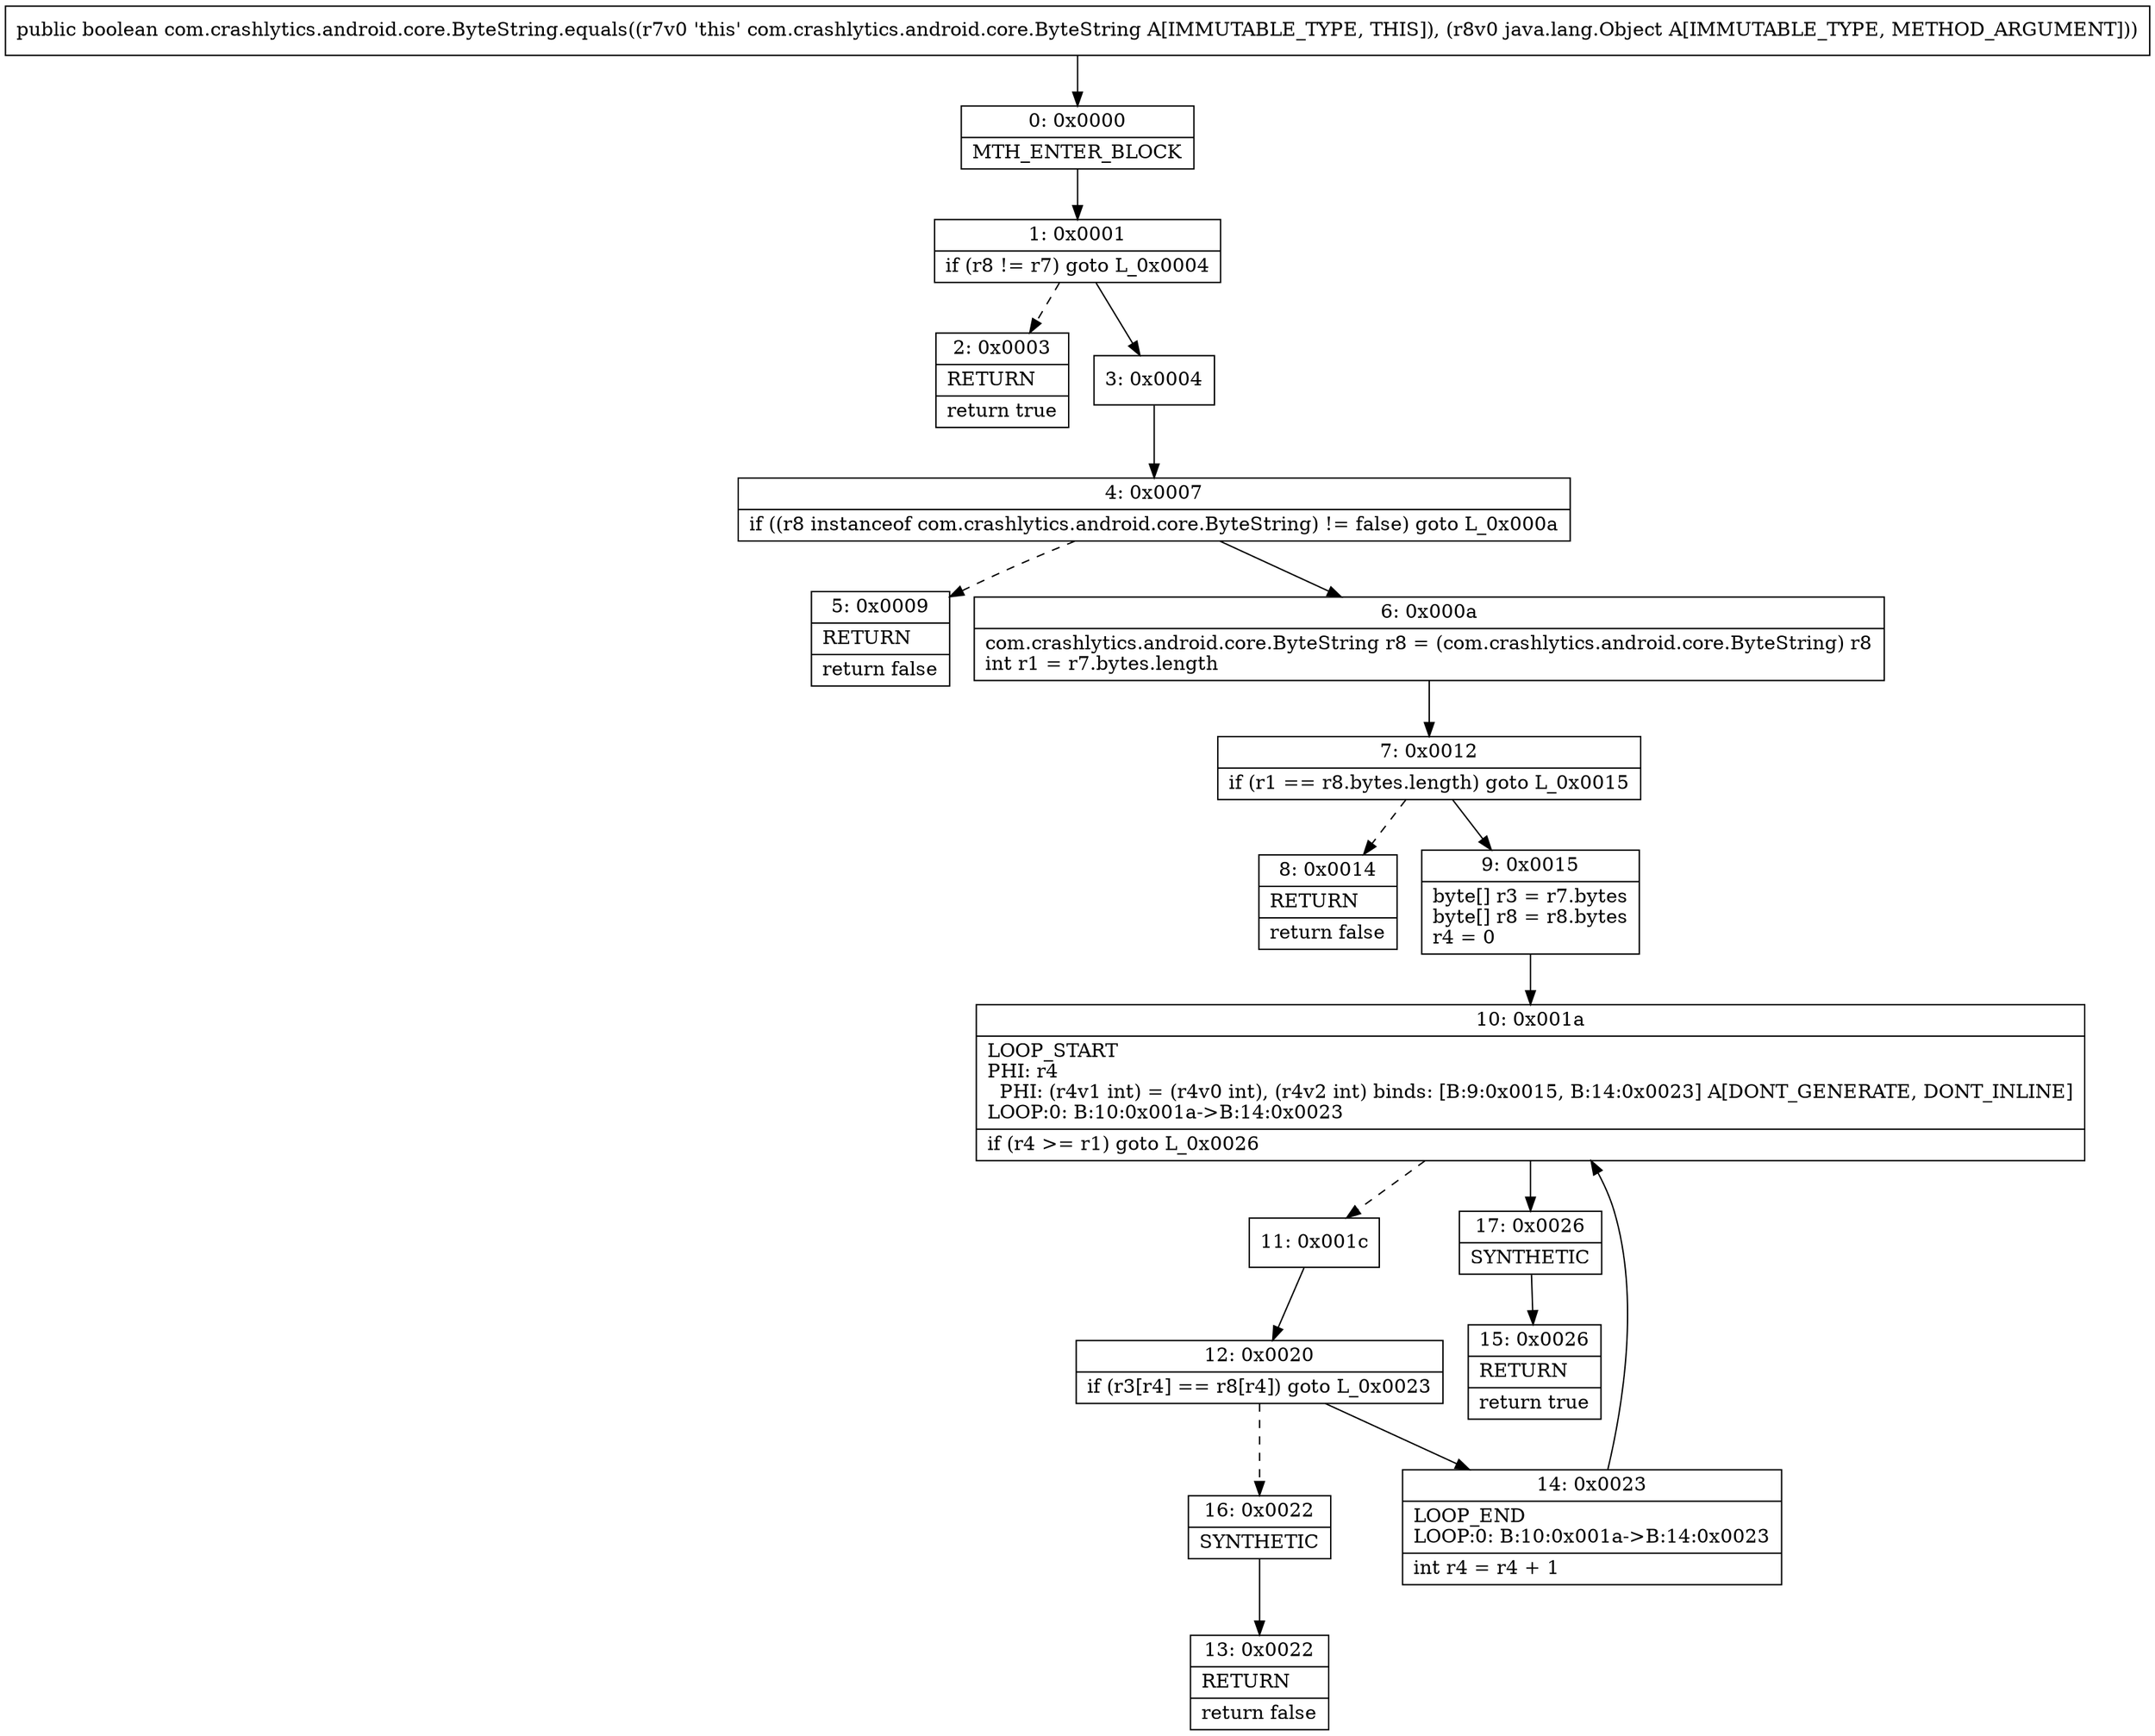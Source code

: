 digraph "CFG forcom.crashlytics.android.core.ByteString.equals(Ljava\/lang\/Object;)Z" {
Node_0 [shape=record,label="{0\:\ 0x0000|MTH_ENTER_BLOCK\l}"];
Node_1 [shape=record,label="{1\:\ 0x0001|if (r8 != r7) goto L_0x0004\l}"];
Node_2 [shape=record,label="{2\:\ 0x0003|RETURN\l|return true\l}"];
Node_3 [shape=record,label="{3\:\ 0x0004}"];
Node_4 [shape=record,label="{4\:\ 0x0007|if ((r8 instanceof com.crashlytics.android.core.ByteString) != false) goto L_0x000a\l}"];
Node_5 [shape=record,label="{5\:\ 0x0009|RETURN\l|return false\l}"];
Node_6 [shape=record,label="{6\:\ 0x000a|com.crashlytics.android.core.ByteString r8 = (com.crashlytics.android.core.ByteString) r8\lint r1 = r7.bytes.length\l}"];
Node_7 [shape=record,label="{7\:\ 0x0012|if (r1 == r8.bytes.length) goto L_0x0015\l}"];
Node_8 [shape=record,label="{8\:\ 0x0014|RETURN\l|return false\l}"];
Node_9 [shape=record,label="{9\:\ 0x0015|byte[] r3 = r7.bytes\lbyte[] r8 = r8.bytes\lr4 = 0\l}"];
Node_10 [shape=record,label="{10\:\ 0x001a|LOOP_START\lPHI: r4 \l  PHI: (r4v1 int) = (r4v0 int), (r4v2 int) binds: [B:9:0x0015, B:14:0x0023] A[DONT_GENERATE, DONT_INLINE]\lLOOP:0: B:10:0x001a\-\>B:14:0x0023\l|if (r4 \>= r1) goto L_0x0026\l}"];
Node_11 [shape=record,label="{11\:\ 0x001c}"];
Node_12 [shape=record,label="{12\:\ 0x0020|if (r3[r4] == r8[r4]) goto L_0x0023\l}"];
Node_13 [shape=record,label="{13\:\ 0x0022|RETURN\l|return false\l}"];
Node_14 [shape=record,label="{14\:\ 0x0023|LOOP_END\lLOOP:0: B:10:0x001a\-\>B:14:0x0023\l|int r4 = r4 + 1\l}"];
Node_15 [shape=record,label="{15\:\ 0x0026|RETURN\l|return true\l}"];
Node_16 [shape=record,label="{16\:\ 0x0022|SYNTHETIC\l}"];
Node_17 [shape=record,label="{17\:\ 0x0026|SYNTHETIC\l}"];
MethodNode[shape=record,label="{public boolean com.crashlytics.android.core.ByteString.equals((r7v0 'this' com.crashlytics.android.core.ByteString A[IMMUTABLE_TYPE, THIS]), (r8v0 java.lang.Object A[IMMUTABLE_TYPE, METHOD_ARGUMENT])) }"];
MethodNode -> Node_0;
Node_0 -> Node_1;
Node_1 -> Node_2[style=dashed];
Node_1 -> Node_3;
Node_3 -> Node_4;
Node_4 -> Node_5[style=dashed];
Node_4 -> Node_6;
Node_6 -> Node_7;
Node_7 -> Node_8[style=dashed];
Node_7 -> Node_9;
Node_9 -> Node_10;
Node_10 -> Node_11[style=dashed];
Node_10 -> Node_17;
Node_11 -> Node_12;
Node_12 -> Node_14;
Node_12 -> Node_16[style=dashed];
Node_14 -> Node_10;
Node_16 -> Node_13;
Node_17 -> Node_15;
}

